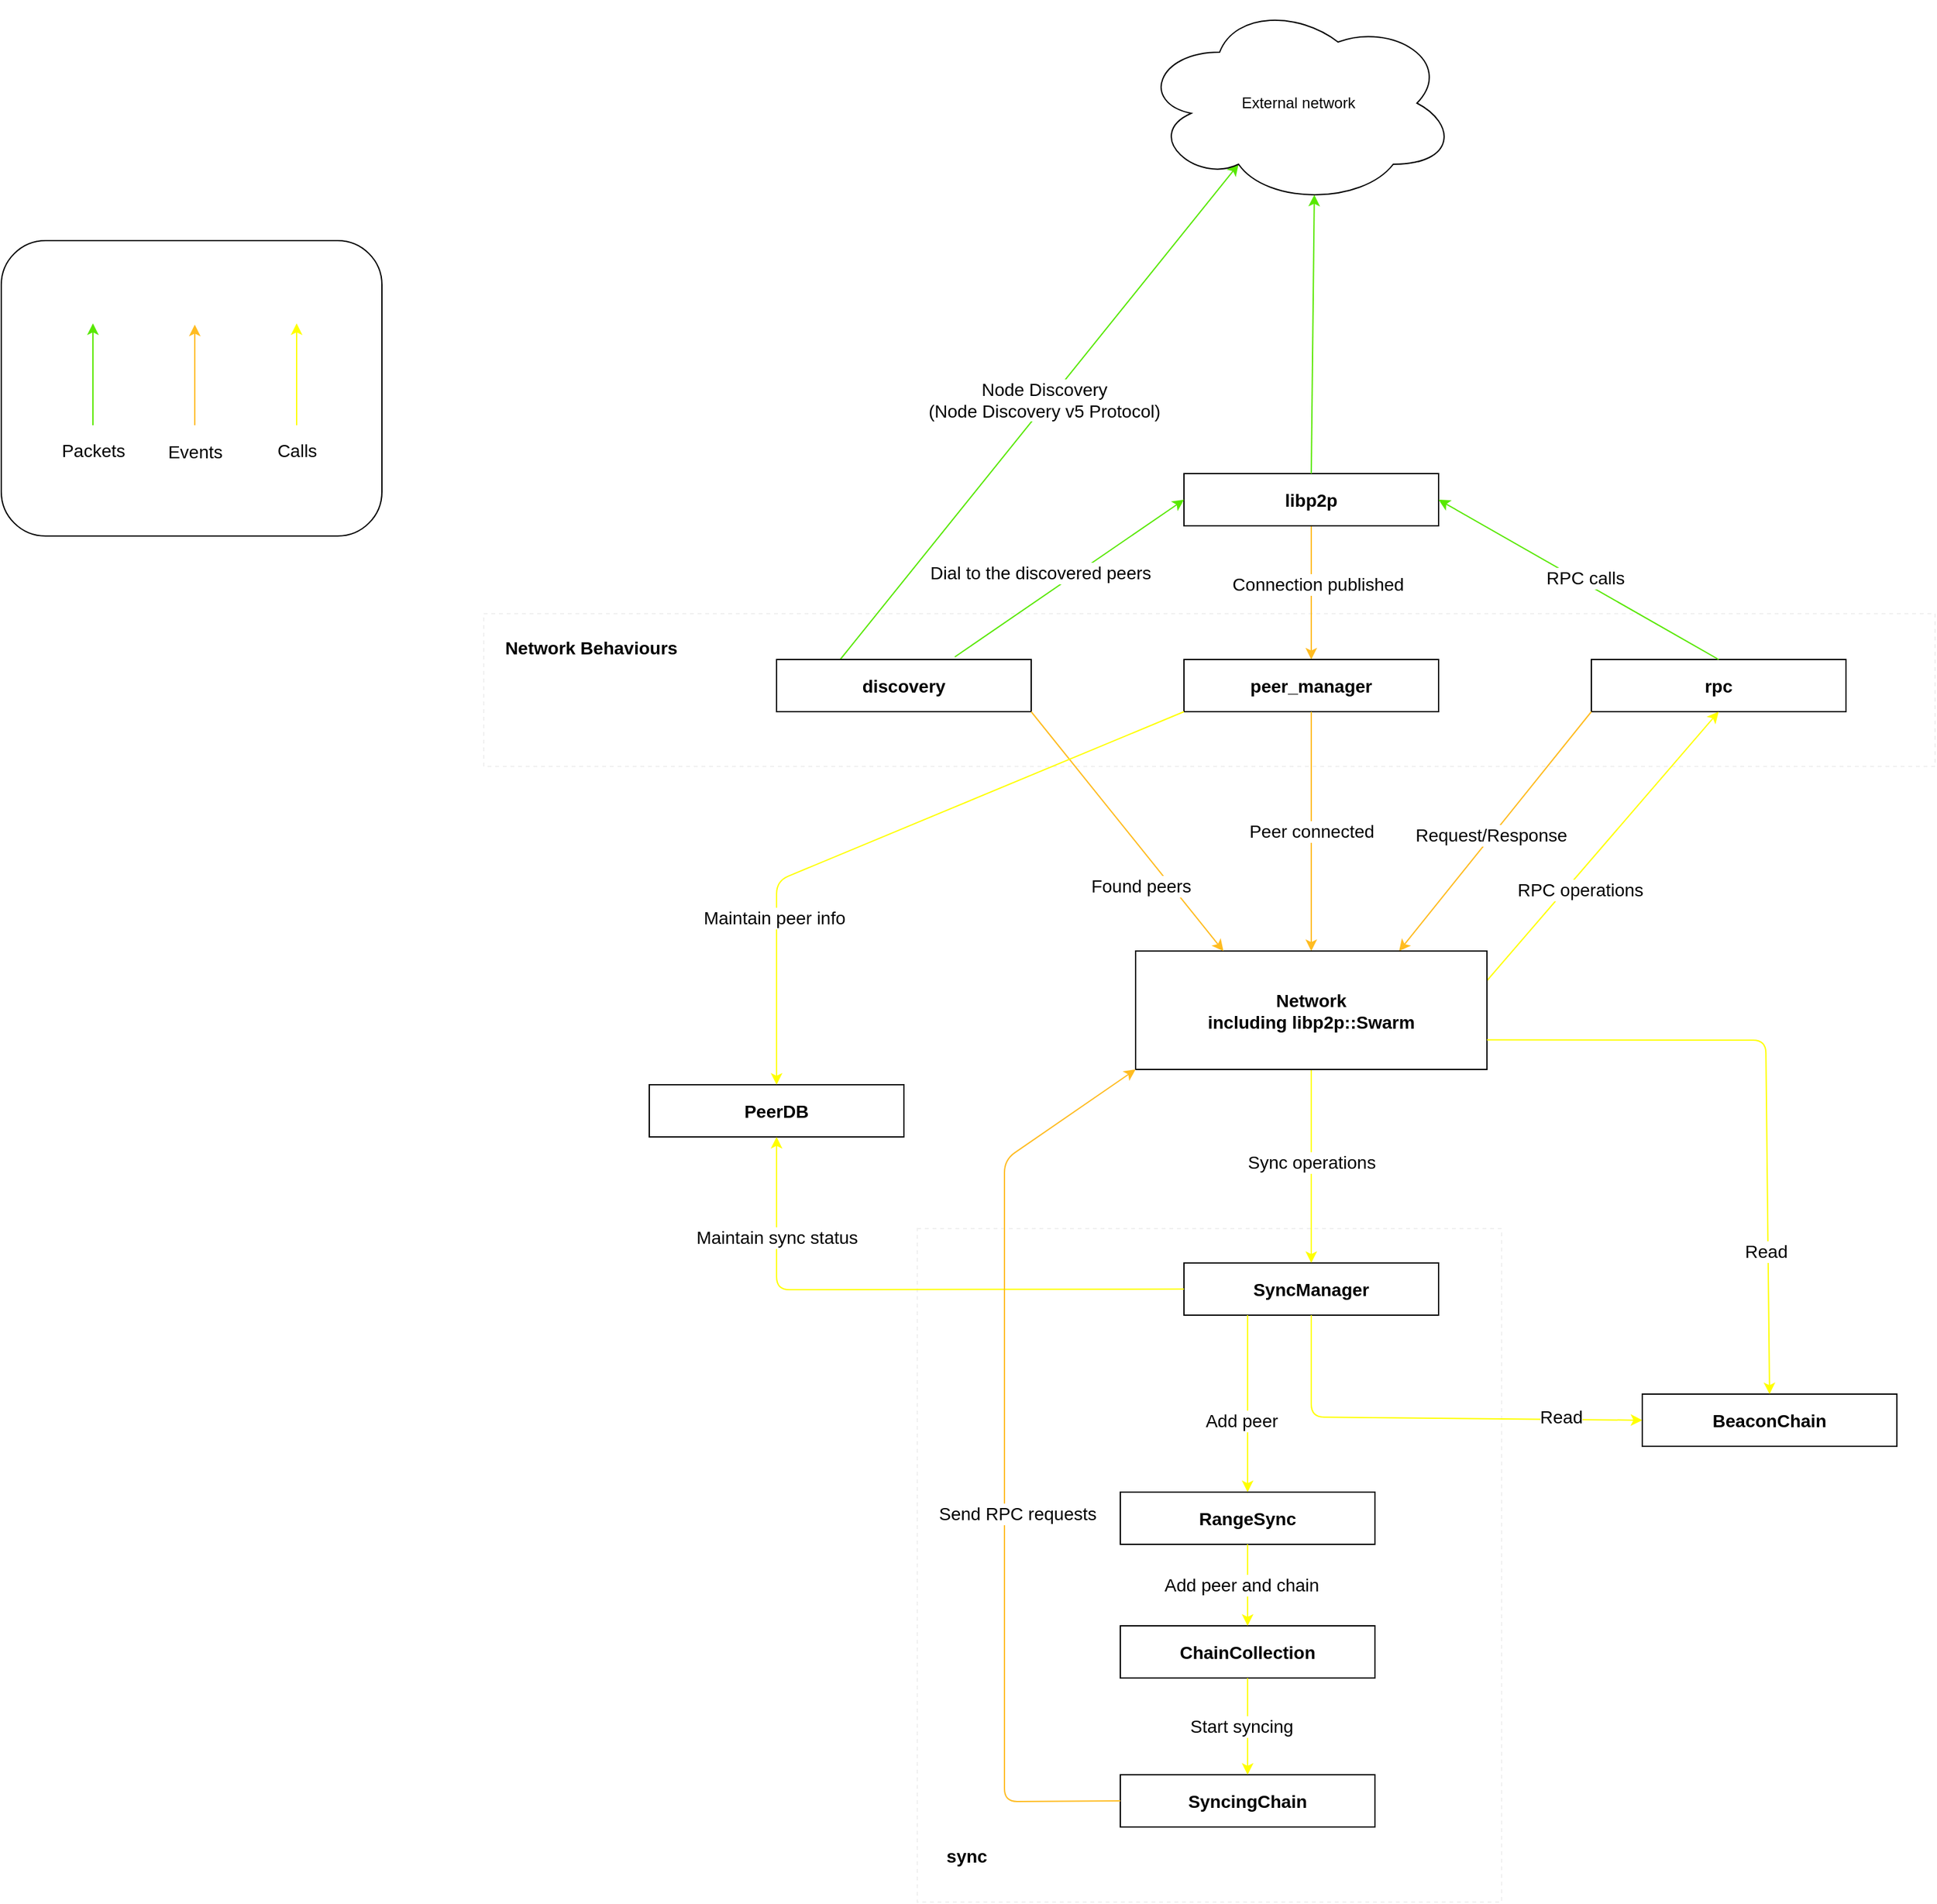 <mxfile>
    <diagram id="ExdccTZqctQwAvQB16s_" name="Page-1">
        <mxGraphModel dx="2466" dy="1679" grid="0" gridSize="10" guides="1" tooltips="1" connect="1" arrows="1" fold="1" page="0" pageScale="1" pageWidth="827" pageHeight="1169" background="none" math="0" shadow="0">
            <root>
                <mxCell id="0"/>
                <mxCell id="1" parent="0"/>
                <mxCell id="166" value="" style="rounded=0;whiteSpace=wrap;html=1;fontSize=14;dashed=1;strokeColor=#F0F0F0;" vertex="1" parent="1">
                    <mxGeometry x="-209.5" y="513" width="459" height="529" as="geometry"/>
                </mxCell>
                <mxCell id="147" value="" style="rounded=0;whiteSpace=wrap;html=1;fontSize=14;dashed=1;strokeColor=#F0F0F0;" parent="1" vertex="1">
                    <mxGeometry x="-550" y="30" width="1140" height="120" as="geometry"/>
                </mxCell>
                <mxCell id="36" value="" style="endArrow=classic;html=1;fontSize=18;fillColor=#60a917;strokeColor=#58E800;exitX=0.25;exitY=0;exitDx=0;exitDy=0;entryX=0.31;entryY=0.8;entryDx=0;entryDy=0;entryPerimeter=0;" parent="1" source="104" edge="1" target="159">
                    <mxGeometry x="-680" y="-450" width="50" height="50" as="geometry">
                        <mxPoint x="-400" y="-150" as="sourcePoint"/>
                        <mxPoint x="-270" y="-240" as="targetPoint"/>
                    </mxGeometry>
                </mxCell>
                <mxCell id="37" value="Node Discovery&lt;br&gt;(Node Discovery v5 Protocol)" style="edgeLabel;html=1;align=center;verticalAlign=middle;resizable=0;points=[];fontSize=14;" parent="36" vertex="1" connectable="0">
                    <mxGeometry relative="1" as="geometry">
                        <mxPoint x="3" y="-10" as="offset"/>
                    </mxGeometry>
                </mxCell>
                <mxCell id="41" value="" style="endArrow=classic;html=1;fontSize=18;fillColor=#e3c800;strokeColor=#FFBC21;" parent="1" edge="1">
                    <mxGeometry x="-1067" y="-1007" width="50" height="50" as="geometry">
                        <mxPoint x="-777" y="-118" as="sourcePoint"/>
                        <mxPoint x="-777" y="-197" as="targetPoint"/>
                    </mxGeometry>
                </mxCell>
                <mxCell id="42" value="Events" style="edgeLabel;html=1;align=center;verticalAlign=middle;resizable=0;points=[];fontSize=14;" parent="41" vertex="1" connectable="0">
                    <mxGeometry relative="1" as="geometry">
                        <mxPoint y="60" as="offset"/>
                    </mxGeometry>
                </mxCell>
                <mxCell id="46" value="" style="endArrow=classic;html=1;fontSize=18;fillColor=#e3c800;strokeColor=#FFBC21;exitX=0.5;exitY=1;exitDx=0;exitDy=0;entryX=0.5;entryY=0;entryDx=0;entryDy=0;" parent="1" source="109" target="105" edge="1">
                    <mxGeometry x="-135" y="-650" width="50" height="50" as="geometry">
                        <mxPoint x="125" y="-10" as="sourcePoint"/>
                        <mxPoint x="485" y="-10" as="targetPoint"/>
                    </mxGeometry>
                </mxCell>
                <mxCell id="47" value="Connection published" style="edgeLabel;html=1;align=center;verticalAlign=middle;resizable=0;points=[];fontSize=14;" parent="46" vertex="1" connectable="0">
                    <mxGeometry relative="1" as="geometry">
                        <mxPoint x="5" y="-7" as="offset"/>
                    </mxGeometry>
                </mxCell>
                <mxCell id="51" value="&lt;span style=&quot;font-size: 12px&quot;&gt;&lt;br&gt;&lt;/span&gt;" style="rounded=1;whiteSpace=wrap;html=1;fontSize=14;fillColor=none;" parent="1" vertex="1">
                    <mxGeometry x="-929" y="-263" width="299" height="232" as="geometry"/>
                </mxCell>
                <mxCell id="104" value="discovery" style="rounded=0;whiteSpace=wrap;html=1;fontSize=14;fontStyle=1" parent="1" vertex="1">
                    <mxGeometry x="-320" y="66" width="200" height="41" as="geometry"/>
                </mxCell>
                <mxCell id="105" value="peer_manager" style="rounded=0;whiteSpace=wrap;html=1;fontSize=14;fontStyle=1" parent="1" vertex="1">
                    <mxGeometry y="66" width="200" height="41" as="geometry"/>
                </mxCell>
                <mxCell id="106" value="rpc" style="rounded=0;whiteSpace=wrap;html=1;fontSize=14;fontStyle=1" parent="1" vertex="1">
                    <mxGeometry x="320" y="66" width="200" height="41" as="geometry"/>
                </mxCell>
                <mxCell id="108" value="BeaconChain" style="rounded=0;whiteSpace=wrap;html=1;fontSize=14;fontStyle=1" parent="1" vertex="1">
                    <mxGeometry x="360" y="643" width="200" height="41" as="geometry"/>
                </mxCell>
                <mxCell id="109" value="libp2p" style="rounded=0;whiteSpace=wrap;html=1;fontSize=14;fontStyle=1" parent="1" vertex="1">
                    <mxGeometry y="-80" width="200" height="41" as="geometry"/>
                </mxCell>
                <mxCell id="112" value="" style="endArrow=classic;html=1;fontSize=18;fillColor=#60a917;strokeColor=#58E800;exitX=0.7;exitY=-0.049;exitDx=0;exitDy=0;entryX=0;entryY=0.5;entryDx=0;entryDy=0;exitPerimeter=0;" parent="1" source="104" target="109" edge="1">
                    <mxGeometry x="-470" y="-510" width="50" height="50" as="geometry">
                        <mxPoint x="-60" y="-20" as="sourcePoint"/>
                        <mxPoint x="-60" y="-300" as="targetPoint"/>
                    </mxGeometry>
                </mxCell>
                <mxCell id="113" value="Dial to the discovered peers" style="edgeLabel;html=1;align=center;verticalAlign=middle;resizable=0;points=[];fontSize=14;" parent="112" vertex="1" connectable="0">
                    <mxGeometry relative="1" as="geometry">
                        <mxPoint x="-23" y="-5" as="offset"/>
                    </mxGeometry>
                </mxCell>
                <mxCell id="114" value="" style="endArrow=classic;html=1;fontSize=18;fillColor=#60a917;strokeColor=#58E800;exitX=0.25;exitY=0;exitDx=0;exitDy=0;" parent="1" edge="1">
                    <mxGeometry x="-1267" y="-608" width="50" height="50" as="geometry">
                        <mxPoint x="-857" y="-118" as="sourcePoint"/>
                        <mxPoint x="-857" y="-198" as="targetPoint"/>
                    </mxGeometry>
                </mxCell>
                <mxCell id="115" value="Packets" style="edgeLabel;html=1;align=center;verticalAlign=middle;resizable=0;points=[];fontSize=14;" parent="114" vertex="1" connectable="0">
                    <mxGeometry relative="1" as="geometry">
                        <mxPoint y="60" as="offset"/>
                    </mxGeometry>
                </mxCell>
                <mxCell id="116" value="" style="endArrow=classic;html=1;fontSize=18;fillColor=#e3c800;strokeColor=#FFBC21;exitX=0.5;exitY=1;exitDx=0;exitDy=0;entryX=0.5;entryY=0;entryDx=0;entryDy=0;" parent="1" source="105" target="143" edge="1">
                    <mxGeometry x="-285" y="360" width="50" height="50" as="geometry">
                        <mxPoint x="345" y="730" as="sourcePoint"/>
                        <mxPoint x="100" y="292" as="targetPoint"/>
                    </mxGeometry>
                </mxCell>
                <mxCell id="117" value="Peer connected" style="edgeLabel;html=1;align=center;verticalAlign=middle;resizable=0;points=[];fontSize=14;" parent="116" vertex="1" connectable="0">
                    <mxGeometry relative="1" as="geometry">
                        <mxPoint as="offset"/>
                    </mxGeometry>
                </mxCell>
                <mxCell id="118" value="" style="endArrow=classic;html=1;fontSize=18;strokeColor=#FFFF00;" parent="1" edge="1">
                    <mxGeometry x="-597" y="-628" width="50" height="50" as="geometry">
                        <mxPoint x="-697" y="-118" as="sourcePoint"/>
                        <mxPoint x="-697" y="-198" as="targetPoint"/>
                    </mxGeometry>
                </mxCell>
                <mxCell id="119" value="Calls" style="edgeLabel;html=1;align=center;verticalAlign=middle;resizable=0;points=[];fontSize=14;" parent="118" vertex="1" connectable="0">
                    <mxGeometry relative="1" as="geometry">
                        <mxPoint y="60" as="offset"/>
                    </mxGeometry>
                </mxCell>
                <mxCell id="120" value="" style="endArrow=classic;html=1;fontSize=18;strokeColor=#FFFF00;entryX=0.5;entryY=1;entryDx=0;entryDy=0;exitX=1;exitY=0.25;exitDx=0;exitDy=0;" parent="1" source="143" target="106" edge="1">
                    <mxGeometry x="350" y="-290" width="50" height="50" as="geometry">
                        <mxPoint x="332" y="165" as="sourcePoint"/>
                        <mxPoint x="250" y="140" as="targetPoint"/>
                        <Array as="points"/>
                    </mxGeometry>
                </mxCell>
                <mxCell id="130" value="RPC operations" style="edgeLabel;html=1;align=center;verticalAlign=middle;resizable=0;points=[];fontSize=14;" parent="120" vertex="1" connectable="0">
                    <mxGeometry relative="1" as="geometry">
                        <mxPoint x="-18" y="34" as="offset"/>
                    </mxGeometry>
                </mxCell>
                <mxCell id="122" value="" style="endArrow=classic;html=1;fontSize=18;fillColor=#60a917;strokeColor=#58E800;exitX=0.5;exitY=0;exitDx=0;exitDy=0;entryX=1;entryY=0.5;entryDx=0;entryDy=0;" parent="1" source="106" target="109" edge="1">
                    <mxGeometry x="-460" y="-500" width="50" height="50" as="geometry">
                        <mxPoint x="-170" y="47.991" as="sourcePoint"/>
                        <mxPoint x="10" y="-49.5" as="targetPoint"/>
                    </mxGeometry>
                </mxCell>
                <mxCell id="123" value="RPC calls" style="edgeLabel;html=1;align=center;verticalAlign=middle;resizable=0;points=[];fontSize=14;" parent="122" vertex="1" connectable="0">
                    <mxGeometry relative="1" as="geometry">
                        <mxPoint x="5" y="-2" as="offset"/>
                    </mxGeometry>
                </mxCell>
                <mxCell id="124" value="" style="endArrow=classic;html=1;fontSize=18;fillColor=#60a917;strokeColor=#58E800;exitX=0.5;exitY=0;exitDx=0;exitDy=0;entryX=0.55;entryY=0.95;entryDx=0;entryDy=0;entryPerimeter=0;" parent="1" source="109" edge="1" target="159">
                    <mxGeometry x="-450" y="-490" width="50" height="50" as="geometry">
                        <mxPoint x="430" y="50" as="sourcePoint"/>
                        <mxPoint x="100" y="-240" as="targetPoint"/>
                    </mxGeometry>
                </mxCell>
                <mxCell id="131" value="" style="endArrow=classic;html=1;fontSize=18;fillColor=#e3c800;strokeColor=#FFBC21;exitX=0;exitY=1;exitDx=0;exitDy=0;entryX=0.75;entryY=0;entryDx=0;entryDy=0;" parent="1" source="106" target="143" edge="1">
                    <mxGeometry x="-275" y="370" width="50" height="50" as="geometry">
                        <mxPoint x="110" y="91" as="sourcePoint"/>
                        <mxPoint x="184.5" y="292" as="targetPoint"/>
                    </mxGeometry>
                </mxCell>
                <mxCell id="132" value="Request/Response" style="edgeLabel;html=1;align=center;verticalAlign=middle;resizable=0;points=[];fontSize=14;" parent="131" vertex="1" connectable="0">
                    <mxGeometry relative="1" as="geometry">
                        <mxPoint x="-4" y="3" as="offset"/>
                    </mxGeometry>
                </mxCell>
                <mxCell id="133" value="SyncManager" style="rounded=0;whiteSpace=wrap;html=1;fontSize=14;fontStyle=1" parent="1" vertex="1">
                    <mxGeometry y="540" width="200" height="41" as="geometry"/>
                </mxCell>
                <mxCell id="134" value="" style="endArrow=classic;html=1;fontSize=18;strokeColor=#FFFF00;exitX=0.5;exitY=1;exitDx=0;exitDy=0;" parent="1" source="143" target="133" edge="1">
                    <mxGeometry x="360" y="-29.5" width="50" height="50" as="geometry">
                        <mxPoint x="100" y="491.5" as="sourcePoint"/>
                        <mxPoint x="380" y="341.5" as="targetPoint"/>
                    </mxGeometry>
                </mxCell>
                <mxCell id="135" value="Sync operations" style="edgeLabel;html=1;align=center;verticalAlign=middle;resizable=0;points=[];fontSize=14;" parent="134" vertex="1" connectable="0">
                    <mxGeometry relative="1" as="geometry">
                        <mxPoint y="-3" as="offset"/>
                    </mxGeometry>
                </mxCell>
                <mxCell id="139" value="" style="endArrow=classic;html=1;fontSize=18;strokeColor=#FFFF00;entryX=0;entryY=0.5;entryDx=0;entryDy=0;exitX=0.5;exitY=1;exitDx=0;exitDy=0;" parent="1" source="133" target="108" edge="1">
                    <mxGeometry x="370" y="-50" width="50" height="50" as="geometry">
                        <mxPoint x="430" y="311" as="sourcePoint"/>
                        <mxPoint x="430" y="552" as="targetPoint"/>
                        <Array as="points">
                            <mxPoint x="100" y="661"/>
                        </Array>
                    </mxGeometry>
                </mxCell>
                <mxCell id="140" value="Read" style="edgeLabel;html=1;align=center;verticalAlign=middle;resizable=0;points=[];fontSize=14;" parent="139" vertex="1" connectable="0">
                    <mxGeometry relative="1" as="geometry">
                        <mxPoint x="106" y="-1" as="offset"/>
                    </mxGeometry>
                </mxCell>
                <mxCell id="143" value="Network&lt;br&gt;including libp2p::Swarm" style="rounded=0;whiteSpace=wrap;html=1;fontSize=14;fontStyle=1" parent="1" vertex="1">
                    <mxGeometry x="-38" y="295" width="276" height="93" as="geometry"/>
                </mxCell>
                <mxCell id="148" value="Network Behaviours" style="edgeLabel;html=1;align=center;verticalAlign=middle;resizable=0;points=[];fontSize=14;fontStyle=1" parent="1" vertex="1" connectable="0">
                    <mxGeometry x="-472" y="52" as="geometry">
                        <mxPoint x="6" y="5" as="offset"/>
                    </mxGeometry>
                </mxCell>
                <mxCell id="149" value="" style="endArrow=classic;html=1;fontSize=18;fillColor=#e3c800;strokeColor=#FFBC21;exitX=1;exitY=1;exitDx=0;exitDy=0;entryX=0.25;entryY=0;entryDx=0;entryDy=0;" parent="1" source="104" target="143" edge="1">
                    <mxGeometry x="-275" y="370" width="50" height="50" as="geometry">
                        <mxPoint x="110" y="91" as="sourcePoint"/>
                        <mxPoint x="0.966" y="293.012" as="targetPoint"/>
                    </mxGeometry>
                </mxCell>
                <mxCell id="150" value="Found peers" style="edgeLabel;html=1;align=center;verticalAlign=middle;resizable=0;points=[];fontSize=14;" parent="149" vertex="1" connectable="0">
                    <mxGeometry relative="1" as="geometry">
                        <mxPoint x="10" y="43" as="offset"/>
                    </mxGeometry>
                </mxCell>
                <mxCell id="151" value="PeerDB" style="rounded=0;whiteSpace=wrap;html=1;fontSize=14;fontStyle=1" parent="1" vertex="1">
                    <mxGeometry x="-420" y="400" width="200" height="41" as="geometry"/>
                </mxCell>
                <mxCell id="152" value="" style="endArrow=classic;html=1;fontSize=18;strokeColor=#FFFF00;exitX=0;exitY=1;exitDx=0;exitDy=0;entryX=0.5;entryY=0;entryDx=0;entryDy=0;" parent="1" source="105" target="151" edge="1">
                    <mxGeometry x="360" y="-280" width="50" height="50" as="geometry">
                        <mxPoint x="210" y="436" as="sourcePoint"/>
                        <mxPoint x="-330" y="210" as="targetPoint"/>
                        <Array as="points">
                            <mxPoint x="-320" y="240"/>
                        </Array>
                    </mxGeometry>
                </mxCell>
                <mxCell id="153" value="Maintain peer info" style="edgeLabel;html=1;align=center;verticalAlign=middle;resizable=0;points=[];fontSize=14;" parent="152" vertex="1" connectable="0">
                    <mxGeometry relative="1" as="geometry">
                        <mxPoint x="-88" y="64" as="offset"/>
                    </mxGeometry>
                </mxCell>
                <mxCell id="154" value="" style="endArrow=classic;html=1;fontSize=18;strokeColor=#FFFF00;exitX=0;exitY=0.5;exitDx=0;exitDy=0;entryX=0.5;entryY=1;entryDx=0;entryDy=0;" parent="1" source="133" target="151" edge="1">
                    <mxGeometry x="370" y="-270" width="50" height="50" as="geometry">
                        <mxPoint x="10" y="91" as="sourcePoint"/>
                        <mxPoint x="-310" y="410" as="targetPoint"/>
                        <Array as="points">
                            <mxPoint x="-320" y="561"/>
                        </Array>
                    </mxGeometry>
                </mxCell>
                <mxCell id="155" value="Maintain sync status" style="edgeLabel;html=1;align=center;verticalAlign=middle;resizable=0;points=[];fontSize=14;" parent="154" vertex="1" connectable="0">
                    <mxGeometry relative="1" as="geometry">
                        <mxPoint x="-100" y="-41" as="offset"/>
                    </mxGeometry>
                </mxCell>
                <mxCell id="156" value="" style="endArrow=classic;html=1;fontSize=18;strokeColor=#FFFF00;entryX=0.5;entryY=0;entryDx=0;entryDy=0;exitX=1;exitY=0.75;exitDx=0;exitDy=0;" parent="1" source="143" target="108" edge="1">
                    <mxGeometry x="380" y="-40" width="50" height="50" as="geometry">
                        <mxPoint x="110" y="591" as="sourcePoint"/>
                        <mxPoint x="240" y="680.5" as="targetPoint"/>
                        <Array as="points">
                            <mxPoint x="457" y="365"/>
                        </Array>
                    </mxGeometry>
                </mxCell>
                <mxCell id="157" value="Read" style="edgeLabel;html=1;align=center;verticalAlign=middle;resizable=0;points=[];fontSize=14;" parent="156" vertex="1" connectable="0">
                    <mxGeometry relative="1" as="geometry">
                        <mxPoint x="-1" y="136" as="offset"/>
                    </mxGeometry>
                </mxCell>
                <mxCell id="158" value="RangeSync" style="rounded=0;whiteSpace=wrap;html=1;fontSize=14;fontStyle=1" vertex="1" parent="1">
                    <mxGeometry x="-50" y="720" width="200" height="41" as="geometry"/>
                </mxCell>
                <mxCell id="159" value="External network" style="ellipse;shape=cloud;whiteSpace=wrap;html=1;" vertex="1" parent="1">
                    <mxGeometry x="-34" y="-451" width="248" height="160" as="geometry"/>
                </mxCell>
                <mxCell id="160" value="ChainCollection" style="rounded=0;whiteSpace=wrap;html=1;fontSize=14;fontStyle=1" vertex="1" parent="1">
                    <mxGeometry x="-50" y="825" width="200" height="41" as="geometry"/>
                </mxCell>
                <mxCell id="161" value="" style="endArrow=classic;html=1;fontSize=18;strokeColor=#FFFF00;entryX=0.5;entryY=0;entryDx=0;entryDy=0;exitX=0.25;exitY=1;exitDx=0;exitDy=0;" edge="1" parent="1" source="133" target="158">
                    <mxGeometry x="380" y="-40" width="50" height="50" as="geometry">
                        <mxPoint x="110" y="591" as="sourcePoint"/>
                        <mxPoint x="370" y="673.5" as="targetPoint"/>
                        <Array as="points"/>
                    </mxGeometry>
                </mxCell>
                <mxCell id="162" value="Add peer" style="edgeLabel;html=1;align=center;verticalAlign=middle;resizable=0;points=[];fontSize=14;" vertex="1" connectable="0" parent="161">
                    <mxGeometry relative="1" as="geometry">
                        <mxPoint x="-5" y="13" as="offset"/>
                    </mxGeometry>
                </mxCell>
                <mxCell id="164" value="" style="endArrow=classic;html=1;fontSize=18;strokeColor=#FFFF00;entryX=0.5;entryY=0;entryDx=0;entryDy=0;exitX=0.5;exitY=1;exitDx=0;exitDy=0;" edge="1" parent="1" source="158" target="160">
                    <mxGeometry x="390" y="-30" width="50" height="50" as="geometry">
                        <mxPoint x="60" y="591" as="sourcePoint"/>
                        <mxPoint x="60" y="730" as="targetPoint"/>
                        <Array as="points"/>
                    </mxGeometry>
                </mxCell>
                <mxCell id="165" value="Add peer and chain" style="edgeLabel;html=1;align=center;verticalAlign=middle;resizable=0;points=[];fontSize=14;" vertex="1" connectable="0" parent="164">
                    <mxGeometry relative="1" as="geometry">
                        <mxPoint x="-5" as="offset"/>
                    </mxGeometry>
                </mxCell>
                <mxCell id="167" value="sync" style="edgeLabel;html=1;align=center;verticalAlign=middle;resizable=0;points=[];fontSize=14;fontStyle=1" vertex="1" connectable="0" parent="1">
                    <mxGeometry x="-177" y="1001" as="geometry">
                        <mxPoint x="6" y="5" as="offset"/>
                    </mxGeometry>
                </mxCell>
                <mxCell id="168" value="SyncingChain" style="rounded=0;whiteSpace=wrap;html=1;fontSize=14;fontStyle=1" vertex="1" parent="1">
                    <mxGeometry x="-50" y="942" width="200" height="41" as="geometry"/>
                </mxCell>
                <mxCell id="169" value="" style="endArrow=classic;html=1;fontSize=18;strokeColor=#FFFF00;entryX=0.5;entryY=0;entryDx=0;entryDy=0;" edge="1" parent="1" source="160" target="168">
                    <mxGeometry x="400" y="-20" width="50" height="50" as="geometry">
                        <mxPoint x="60" y="771" as="sourcePoint"/>
                        <mxPoint x="60" y="835" as="targetPoint"/>
                        <Array as="points"/>
                    </mxGeometry>
                </mxCell>
                <mxCell id="170" value="Start syncing" style="edgeLabel;html=1;align=center;verticalAlign=middle;resizable=0;points=[];fontSize=14;" vertex="1" connectable="0" parent="169">
                    <mxGeometry relative="1" as="geometry">
                        <mxPoint x="-5" as="offset"/>
                    </mxGeometry>
                </mxCell>
                <mxCell id="171" value="" style="endArrow=classic;html=1;fontSize=18;fillColor=#e3c800;strokeColor=#FFBC21;entryX=0;entryY=1;entryDx=0;entryDy=0;exitX=0;exitY=0.5;exitDx=0;exitDy=0;" edge="1" parent="1" source="168" target="143">
                    <mxGeometry x="-265" y="380" width="50" height="50" as="geometry">
                        <mxPoint x="-310" y="915" as="sourcePoint"/>
                        <mxPoint x="41" y="305" as="targetPoint"/>
                        <Array as="points">
                            <mxPoint x="-141" y="963"/>
                            <mxPoint x="-141" y="459"/>
                        </Array>
                    </mxGeometry>
                </mxCell>
                <mxCell id="172" value="Send RPC requests" style="edgeLabel;html=1;align=center;verticalAlign=middle;resizable=0;points=[];fontSize=14;" vertex="1" connectable="0" parent="171">
                    <mxGeometry relative="1" as="geometry">
                        <mxPoint x="10" y="43" as="offset"/>
                    </mxGeometry>
                </mxCell>
            </root>
        </mxGraphModel>
    </diagram>
</mxfile>